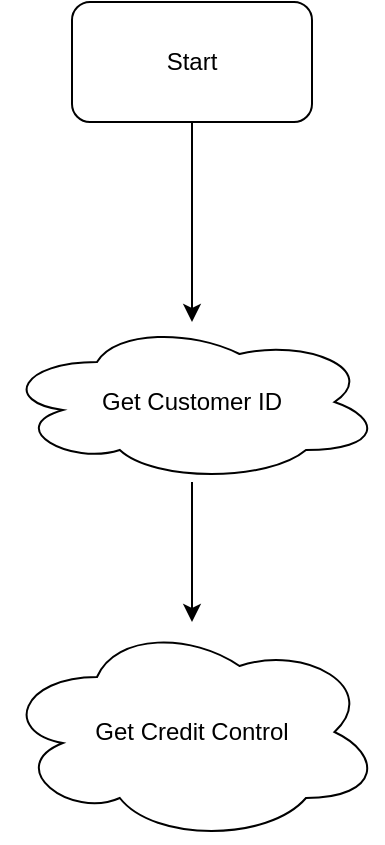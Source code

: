 <mxfile version="26.0.2">
  <diagram name="Page-1" id="IcFHYbzeTBYGP-GxcvZ1">
    <mxGraphModel dx="1426" dy="791" grid="1" gridSize="10" guides="1" tooltips="1" connect="1" arrows="1" fold="1" page="1" pageScale="1" pageWidth="1700" pageHeight="1100" math="0" shadow="0">
      <root>
        <mxCell id="0" />
        <mxCell id="1" parent="0" />
        <mxCell id="B-G9WYWBnHyq6kwY-6rm-3" style="edgeStyle=orthogonalEdgeStyle;rounded=0;orthogonalLoop=1;jettySize=auto;html=1;exitX=0.5;exitY=1;exitDx=0;exitDy=0;" edge="1" parent="1" source="B-G9WYWBnHyq6kwY-6rm-1" target="B-G9WYWBnHyq6kwY-6rm-2">
          <mxGeometry relative="1" as="geometry" />
        </mxCell>
        <mxCell id="B-G9WYWBnHyq6kwY-6rm-1" value="Start" style="rounded=1;whiteSpace=wrap;html=1;" vertex="1" parent="1">
          <mxGeometry x="530" y="40" width="120" height="60" as="geometry" />
        </mxCell>
        <mxCell id="B-G9WYWBnHyq6kwY-6rm-5" value="" style="edgeStyle=orthogonalEdgeStyle;rounded=0;orthogonalLoop=1;jettySize=auto;html=1;" edge="1" parent="1" source="B-G9WYWBnHyq6kwY-6rm-2" target="B-G9WYWBnHyq6kwY-6rm-4">
          <mxGeometry relative="1" as="geometry" />
        </mxCell>
        <UserObject label="Get Customer ID" link="https://viewer.diagrams.net/?tags=%7B%7D&amp;lightbox=1&amp;highlight=0000ff&amp;edit=_blank&amp;layers=1&amp;nav=1&amp;title=Get_Customer_Info.drawio#Uhttps%3A%2F%2Fraw.githubusercontent.com%2Feme-invera%2FCustomer_Maintenance%2Fmain%2FGet_Customer_Info.drawio" id="B-G9WYWBnHyq6kwY-6rm-2">
          <mxCell style="ellipse;shape=cloud;whiteSpace=wrap;html=1;" vertex="1" parent="1">
            <mxGeometry x="495" y="200" width="190" height="80" as="geometry" />
          </mxCell>
        </UserObject>
        <mxCell id="B-G9WYWBnHyq6kwY-6rm-4" value="Get Credit Control" style="ellipse;shape=cloud;whiteSpace=wrap;html=1;" vertex="1" parent="1">
          <mxGeometry x="495" y="350" width="190" height="110" as="geometry" />
        </mxCell>
      </root>
    </mxGraphModel>
  </diagram>
</mxfile>
